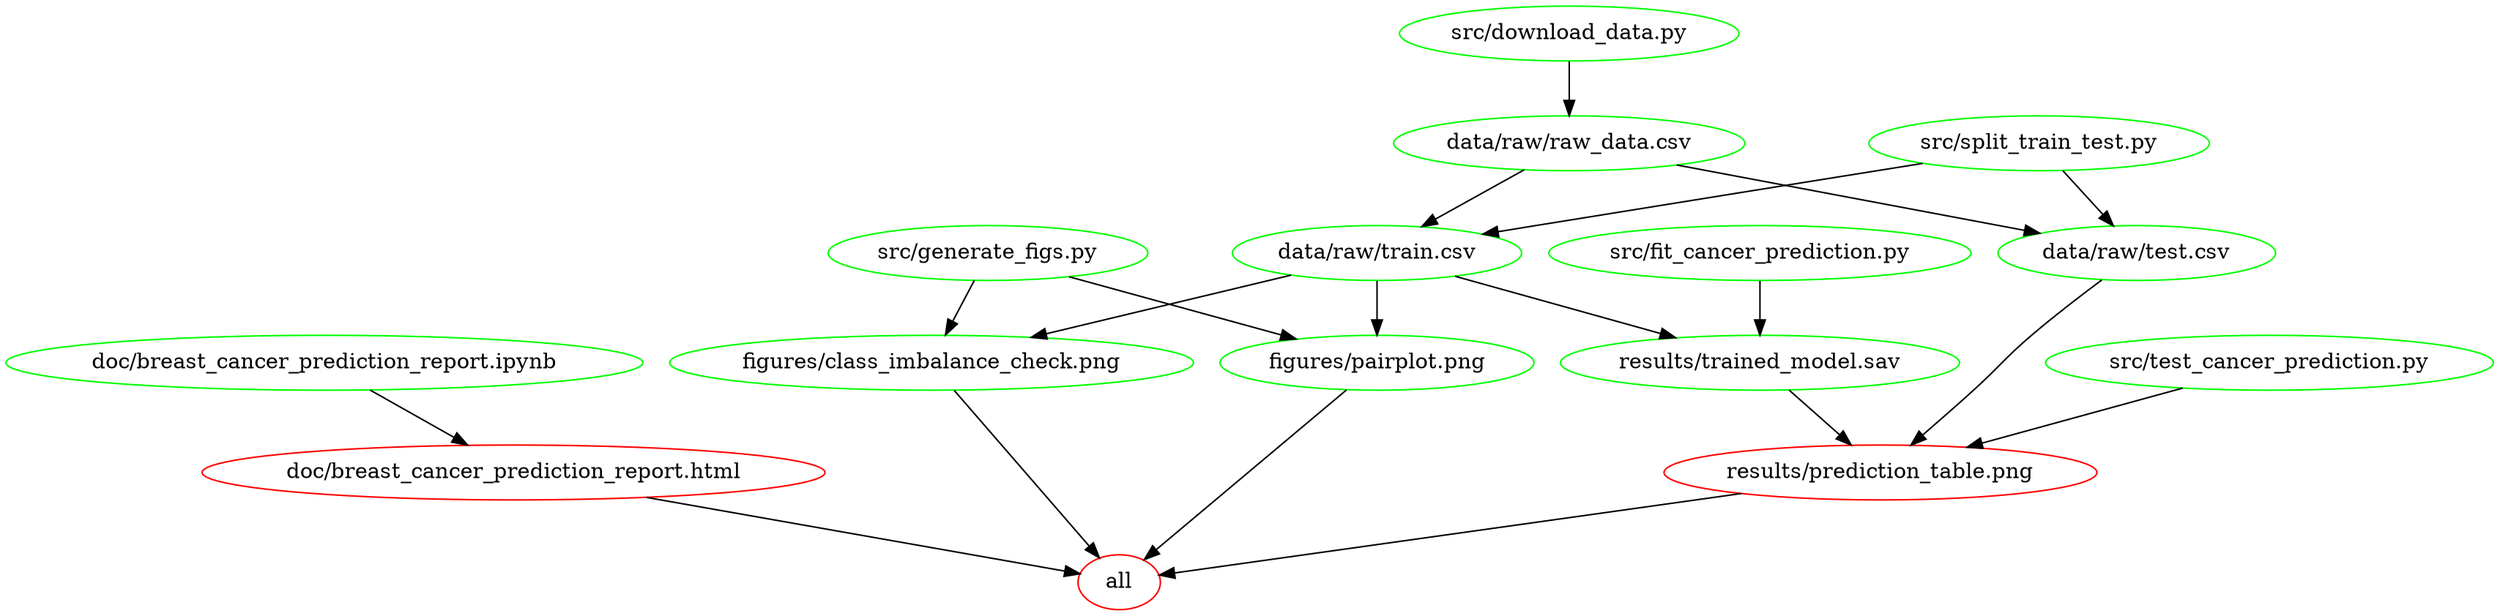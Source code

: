digraph G {
n2[label="all", color="red"];
n7[label="data/raw/raw_data.csv", color="green"];
n5[label="data/raw/test.csv", color="green"];
n11[label="data/raw/train.csv", color="green"];
n15[label="doc/breast_cancer_prediction_report.html", color="red"];
n16[label="doc/breast_cancer_prediction_report.ipynb", color="green"];
n12[label="figures/class_imbalance_check.png", color="green"];
n14[label="figures/pairplot.png", color="green"];
n3[label="results/prediction_table.png", color="red"];
n9[label="results/trained_model.sav", color="green"];
n8[label="src/download_data.py", color="green"];
n10[label="src/fit_cancer_prediction.py", color="green"];
n13[label="src/generate_figs.py", color="green"];
n6[label="src/split_train_test.py", color="green"];
n4[label="src/test_cancer_prediction.py", color="green"];
n15 -> n2 ; 
n12 -> n2 ; 
n14 -> n2 ; 
n3 -> n2 ; 
n8 -> n7 ; 
n7 -> n5 ; 
n6 -> n5 ; 
n7 -> n11 ; 
n6 -> n11 ; 
n16 -> n15 ; 
n11 -> n12 ; 
n13 -> n12 ; 
n11 -> n14 ; 
n13 -> n14 ; 
n5 -> n3 ; 
n9 -> n3 ; 
n4 -> n3 ; 
n11 -> n9 ; 
n10 -> n9 ; 
}
